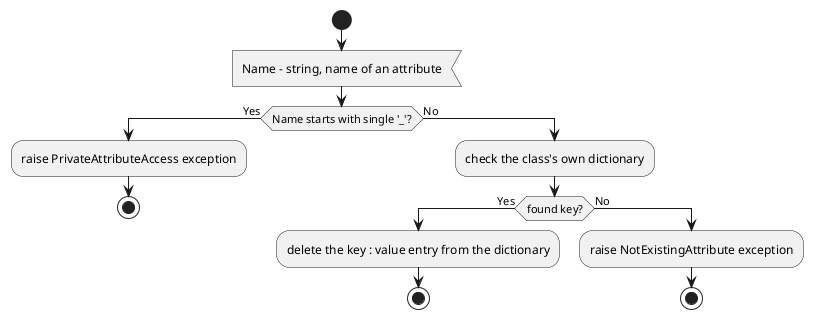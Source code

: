 @startuml protected_class_delattr

start

:Name - string, name of an attribute<

if (Name starts with single '_'?) then (Yes)
    :raise PrivateAttributeAccess exception;
    
    stop
else (No)
    :check the class's own dictionary;

    if (found key?) then (Yes)
        :delete the key : value entry from the dictionary;
        
        stop
    else (No)
        :raise NotExistingAttribute exception;
        
        stop
    endif
endif

@enduml